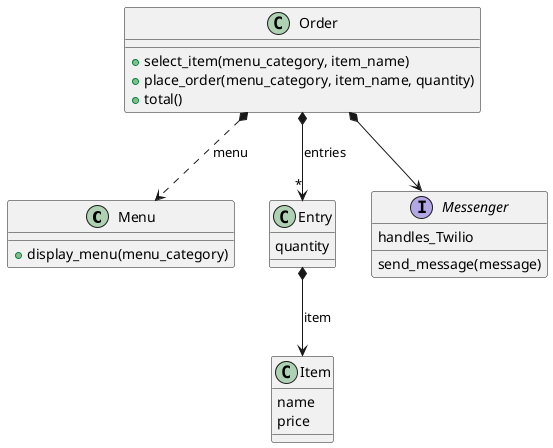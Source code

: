 @startuml

class Menu {
    +display_menu(menu_category)
}

class Order {
    +select_item(menu_category, item_name)
    +place_order(menu_category, item_name, quantity)
    +total()
}

class Item {
    name
    price
}

class Entry {
    quantity
}

class Messenger {
    handles_Twilio
}

interface Messenger {
    send_message(message)
}

Order *..> Menu :menu
Order *--> "*" Entry : entries
Entry *--> Item : item
Order *--> Messenger

@enduml